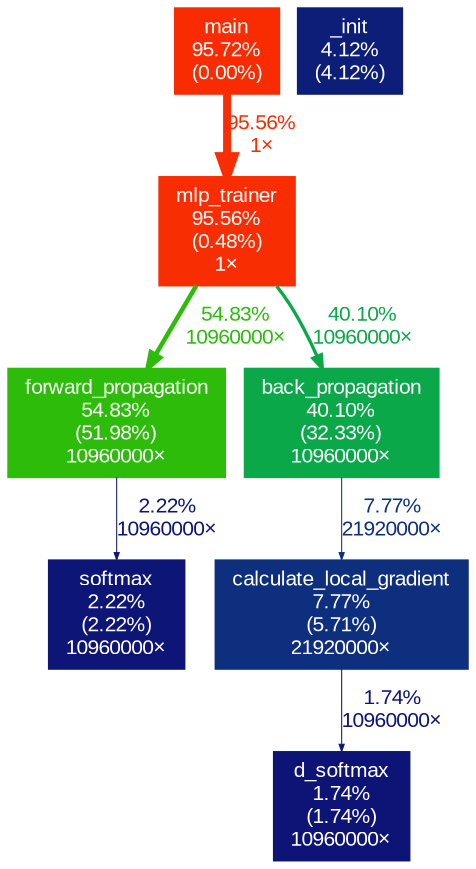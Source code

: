 digraph {
	graph [fontname=Arial, nodesep=0.125, ranksep=0.25];
	node [fontcolor=white, fontname=Arial, height=0, shape=box, style=filled, width=0];
	edge [fontname=Arial];
	1 [color="#f82b01", fontcolor="#ffffff", fontsize="10.00", label="main\n95.72%\n(0.00%)"];
	1 -> 2 [arrowsize="0.98", color="#f82d01", fontcolor="#f82d01", fontsize="10.00", label="95.56%\n1×", labeldistance="3.82", penwidth="3.82"];
	2 [color="#f82d01", fontcolor="#ffffff", fontsize="10.00", label="mlp_trainer\n95.56%\n(0.48%)\n1×"];
	2 -> 3 [arrowsize="0.74", color="#2cbc09", fontcolor="#2cbc09", fontsize="10.00", label="54.83%\n10960000×", labeldistance="2.19", penwidth="2.19"];
	2 -> 4 [arrowsize="0.63", color="#0ba849", fontcolor="#0ba849", fontsize="10.00", label="40.10%\n10960000×", labeldistance="1.60", penwidth="1.60"];
	3 [color="#2cbc09", fontcolor="#ffffff", fontsize="10.00", label="forward_propagation\n54.83%\n(51.98%)\n10960000×"];
	3 -> 7 [arrowsize="0.35", color="#0d1676", fontcolor="#0d1676", fontsize="10.00", label="2.22%\n10960000×", labeldistance="0.50", penwidth="0.50"];
	4 [color="#0ba849", fontcolor="#ffffff", fontsize="10.00", label="back_propagation\n40.10%\n(32.33%)\n10960000×"];
	4 -> 5 [arrowsize="0.35", color="#0d2f7d", fontcolor="#0d2f7d", fontsize="10.00", label="7.77%\n21920000×", labeldistance="0.50", penwidth="0.50"];
	5 [color="#0d2f7d", fontcolor="#ffffff", fontsize="10.00", label="calculate_local_gradient\n7.77%\n(5.71%)\n21920000×"];
	5 -> 8 [arrowsize="0.35", color="#0d1475", fontcolor="#0d1475", fontsize="10.00", label="1.74%\n10960000×", labeldistance="0.50", penwidth="0.50"];
	6 [color="#0d1e78", fontcolor="#ffffff", fontsize="10.00", label="_init\n4.12%\n(4.12%)"];
	7 [color="#0d1676", fontcolor="#ffffff", fontsize="10.00", label="softmax\n2.22%\n(2.22%)\n10960000×"];
	8 [color="#0d1475", fontcolor="#ffffff", fontsize="10.00", label="d_softmax\n1.74%\n(1.74%)\n10960000×"];
}
